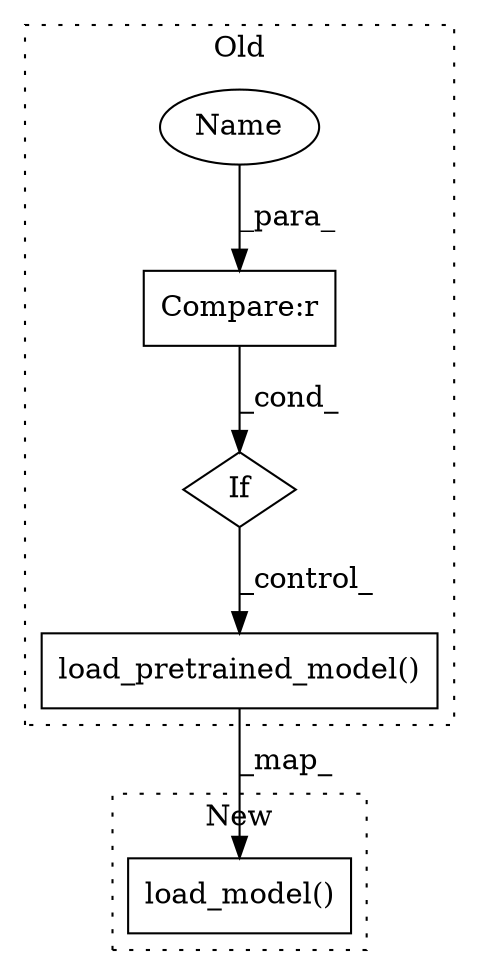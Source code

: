 digraph G {
subgraph cluster0 {
1 [label="load_pretrained_model()" a="75" s="14652,14702" l="28,1" shape="box"];
3 [label="If" a="96" s="14617" l="3" shape="diamond"];
4 [label="Compare:r" a="40" s="14620" l="22" shape="box"];
5 [label="Name" a="87" s="14620" l="10" shape="ellipse"];
label = "Old";
style="dotted";
}
subgraph cluster1 {
2 [label="load_model()" a="75" s="14789,14828" l="17,26" shape="box"];
label = "New";
style="dotted";
}
1 -> 2 [label="_map_"];
3 -> 1 [label="_control_"];
4 -> 3 [label="_cond_"];
5 -> 4 [label="_para_"];
}